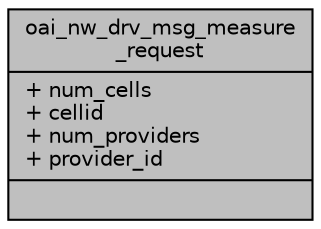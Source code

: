 digraph "oai_nw_drv_msg_measure_request"
{
 // LATEX_PDF_SIZE
  edge [fontname="Helvetica",fontsize="10",labelfontname="Helvetica",labelfontsize="10"];
  node [fontname="Helvetica",fontsize="10",shape=record];
  Node1 [label="{oai_nw_drv_msg_measure\l_request\n|+ num_cells\l+ cellid\l+ num_providers\l+ provider_id\l|}",height=0.2,width=0.4,color="black", fillcolor="grey75", style="filled", fontcolor="black",tooltip=" "];
}
